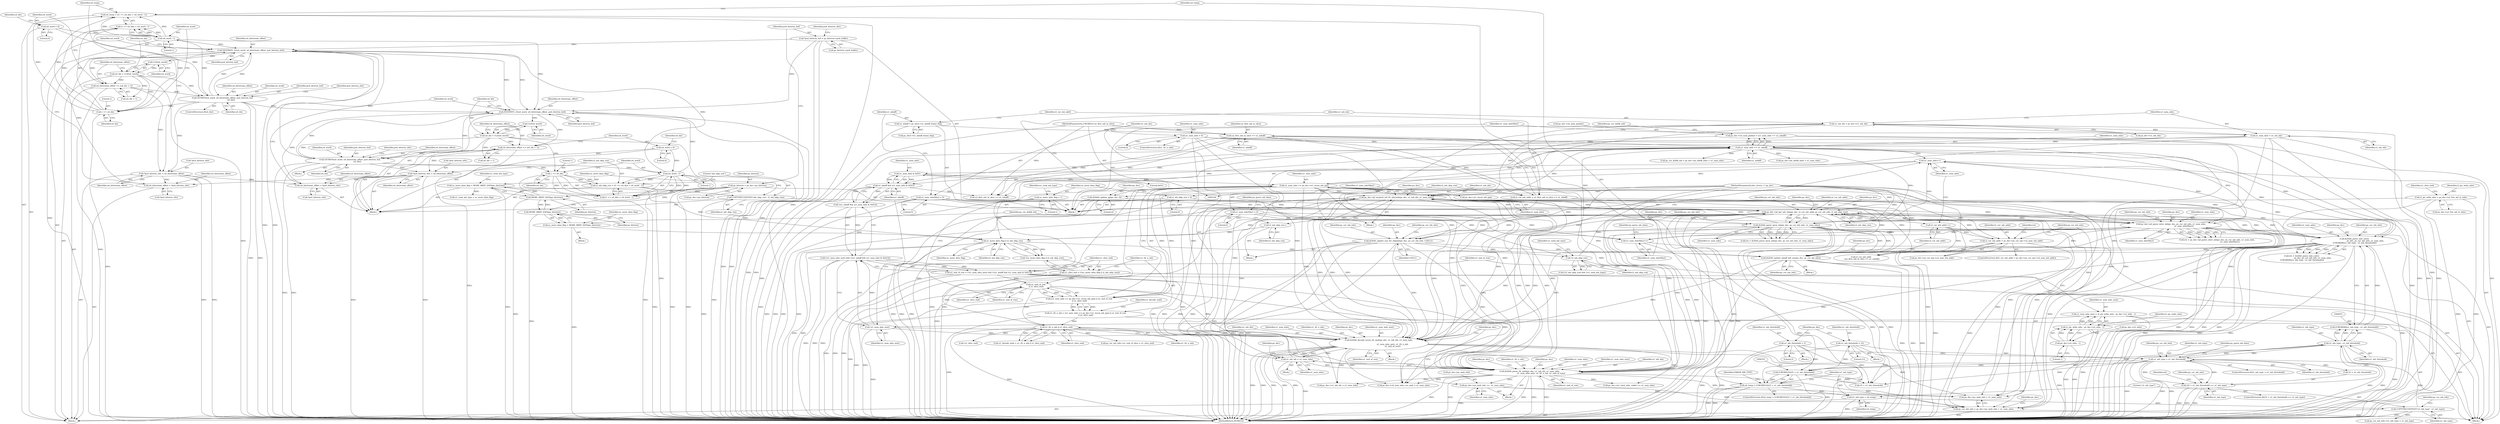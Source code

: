 digraph "0_Android_4a524d3a8ae9aa20c36430008e6bd429443f8f1d_3@pointer" {
"1000321" [label="(Call,ps_dec->u4_num_pmbair = (u1_num_mbs >> u1_mbaff))"];
"1000325" [label="(Call,u1_num_mbs >> u1_mbaff)"];
"1000720" [label="(Call,u1_num_mbs == ps_dec->u1_recon_mb_grp)"];
"1000708" [label="(Call,u1_num_mbs & 0x01)"];
"1000685" [label="(Call,u1_num_mbs++)"];
"1000583" [label="(Call,ps_dec->pf_parse_inter_mb(ps_dec, ps_cur_mb_info, u1_num_mbs,\n                                          u1_num_mbsNby2))"];
"1000411" [label="(Call,ps_dec->pf_get_mb_info(ps_dec, i2_cur_mb_addr, ps_cur_mb_info, i2_mb_skip_run))"];
"1000741" [label="(Call,ps_dec->pf_mvpred_ref_tfr_nby2mb(ps_dec, u1_mb_idx, u1_num_mbs))"];
"1000680" [label="(Call,ih264d_update_mbaff_left_nnz(ps_dec, ps_cur_mb_info))"];
"1000646" [label="(Call,ih264d_parse_imb_cavlc(\n                                    ps_dec, ps_cur_mb_info, u1_num_mbs,\n (UWORD8)(u1_mb_type - u1_mb_threshold)))"];
"1000147" [label="(MethodParameterIn,dec_struct_t * ps_dec)"];
"1000650" [label="(Call,(UWORD8)(u1_mb_type - u1_mb_threshold))"];
"1000652" [label="(Call,u1_mb_type - u1_mb_threshold)"];
"1000612" [label="(Call,(25 + u1_mb_threshold) == u1_mb_type)"];
"1000570" [label="(Call,u1_mb_type < u1_mb_threshold)"];
"1000561" [label="(Call,COPYTHECONTEXT(\"u1_mb_type\", u1_mb_type))"];
"1000558" [label="(Call,u1_mb_type = u4_temp)"];
"1000549" [label="(Call,u4_temp > (UWORD32)(25 + u1_mb_threshold))"];
"1000539" [label="(Call,u4_temp = ((1 << u4_ldz) + u4_word - 1))"];
"1000542" [label="(Call,1 << u4_ldz)"];
"1000530" [label="(Call,GETBITS(u4_word, u4_bitstream_offset, pu4_bitstrm_buf,\n                            u4_ldz))"];
"1000525" [label="(Call,u4_word = 0)"];
"1000520" [label="(Call,u4_bitstream_offset += (u4_ldz + 1))"];
"1000516" [label="(Call,u4_ldz = CLZ(u4_word))"];
"1000518" [label="(Call,CLZ(u4_word))"];
"1000512" [label="(Call,NEXTBITS_32(u4_word, u4_bitstream_offset, pu4_bitstrm_buf))"];
"1000545" [label="(Call,u4_word - 1)"];
"1000398" [label="(Call,u4_word - 1)"];
"1000383" [label="(Call,GETBITS(u4_word, u4_bitstream_offset, pu4_bitstrm_buf,\n                        u4_ldz))"];
"1000377" [label="(Call,u4_word = 0)"];
"1000372" [label="(Call,u4_bitstream_offset += (u4_ldz + 1))"];
"1000368" [label="(Call,u4_ldz = CLZ(u4_word))"];
"1000370" [label="(Call,CLZ(u4_word))"];
"1000364" [label="(Call,NEXTBITS_32(u4_word, u4_bitstream_offset, pu4_bitstrm_buf))"];
"1000358" [label="(Call,u4_bitstream_offset = *pu4_bitstrm_ofst)"];
"1000388" [label="(Call,*pu4_bitstrm_ofst = u4_bitstream_offset)"];
"1000535" [label="(Call,*pu4_bitstrm_ofst = u4_bitstream_offset)"];
"1000185" [label="(Call,*pu4_bitstrm_buf = ps_bitstrm->pu4_buffer)"];
"1000505" [label="(Call,u4_bitstream_offset = *pu4_bitstrm_ofst)"];
"1000551" [label="(Call,(UWORD32)(25 + u1_mb_threshold))"];
"1000236" [label="(Call,u1_mb_threshold = 23)"];
"1000225" [label="(Call,u1_mb_threshold = 5)"];
"1000627" [label="(Call,ih264d_parse_ipcm_mb(ps_dec, ps_cur_mb_info, u1_num_mbs))"];
"1000480" [label="(Call,ih264d_update_nnz_for_skipmb(ps_dec, ps_cur_mb_info, CAVLC))"];
"1000800" [label="(Call,u1_mb_idx = u1_num_mbs)"];
"1000797" [label="(Call,u1_num_mbs = 0)"];
"1000783" [label="(Call,ih264d_decode_recon_tfr_nmb(ps_dec, u1_mb_idx, u1_num_mbs,\n\n                                             u1_num_mbs_next, u1_tfr_n_mb,\n                                             u1_end_of_row))"];
"1000249" [label="(Call,u1_mb_idx = ps_dec->u1_mb_idx)"];
"1000703" [label="(Call,!u1_num_mbs_next)"];
"1000691" [label="(Call,u1_num_mbs_next = i2_pic_wdin_mbs - ps_dec->u2_mbx - 1)"];
"1000693" [label="(Call,i2_pic_wdin_mbs - ps_dec->u2_mbx - 1)"];
"1000162" [label="(Call,i2_pic_wdin_mbs = ps_dec->u2_frm_wd_in_mbs)"];
"1000695" [label="(Call,ps_dec->u2_mbx - 1)"];
"1000730" [label="(Call,u1_tfr_n_mb || u1_slice_end)"];
"1000717" [label="(Call,u1_tfr_n_mb = (u1_num_mbs == ps_dec->u1_recon_mb_grp) || u1_end_of_row\n || u1_slice_end)"];
"1000719" [label="(Call,(u1_num_mbs == ps_dec->u1_recon_mb_grp) || u1_end_of_row\n || u1_slice_end)"];
"1000725" [label="(Call,u1_end_of_row\n || u1_slice_end)"];
"1000700" [label="(Call,u1_end_of_row = (!u1_num_mbs_next) && (!(u1_mbaff && (u1_num_mbs & 0x01))))"];
"1000702" [label="(Call,(!u1_num_mbs_next) && (!(u1_mbaff && (u1_num_mbs & 0x01))))"];
"1000705" [label="(Call,!(u1_mbaff && (u1_num_mbs & 0x01)))"];
"1000706" [label="(Call,u1_mbaff && (u1_num_mbs & 0x01))"];
"1000711" [label="(Call,u1_slice_end = (!(uc_more_data_flag || i2_mb_skip_run)))"];
"1000713" [label="(Call,!(uc_more_data_flag || i2_mb_skip_run))"];
"1000714" [label="(Call,uc_more_data_flag || i2_mb_skip_run)"];
"1000273" [label="(Call,uc_more_data_flag = 1)"];
"1000666" [label="(Call,uc_more_data_flag = MORE_RBSP_DATA(ps_bitstrm))"];
"1000668" [label="(Call,MORE_RBSP_DATA(ps_bitstrm))"];
"1000406" [label="(Call,MORE_RBSP_DATA(ps_bitstrm))"];
"1000179" [label="(Call,ps_bitstrm = ps_dec->ps_bitstrm)"];
"1000404" [label="(Call,uc_more_data_flag = MORE_RBSP_DATA(ps_bitstrm))"];
"1000496" [label="(Call,i2_mb_skip_run--)"];
"1000769" [label="(Call,ih264d_parse_tfr_nmb(ps_dec, u1_mb_idx, u1_num_mbs,\n                                     u1_num_mbs_next, u1_tfr_n_mb, u1_end_of_row))"];
"1000246" [label="(Call,ih264d_update_qp(ps_dec, 0))"];
"1000292" [label="(Call,i2_cur_mb_addr > ps_dec->ps_cur_sps->u2_max_mb_addr)"];
"1000683" [label="(Call,i2_cur_mb_addr++)"];
"1000265" [label="(Call,i2_cur_mb_addr = u2_first_mb_in_slice << u1_mbaff)"];
"1000267" [label="(Call,u2_first_mb_in_slice << u1_mbaff)"];
"1000149" [label="(MethodParameterIn,UWORD16 u2_first_mb_in_slice)"];
"1000260" [label="(Call,u1_mbaff = ps_slice->u1_mbaff_frame_flag)"];
"1000304" [label="(Call,ps_cur_mb_info = ps_dec->ps_nmb_info + u1_num_mbs)"];
"1000776" [label="(Call,ps_dec->ps_nmb_info +=  u1_num_mbs)"];
"1000254" [label="(Call,u1_num_mbs = u1_mb_idx)"];
"1000352" [label="(Call,!i2_mb_skip_run)"];
"1000270" [label="(Call,i2_mb_skip_run = 0)"];
"1000401" [label="(Call,COPYTHECONTEXT(\"mb_skip_run\", i2_mb_skip_run))"];
"1000392" [label="(Call,i2_mb_skip_run = ((1 << u4_ldz) + u4_word - 1))"];
"1000395" [label="(Call,1 << u4_ldz)"];
"1000745" [label="(Call,u1_num_mbsNby2 = 0)"];
"1000257" [label="(Call,u1_num_mbsNby2 = 0)"];
"1000687" [label="(Call,u1_num_mbsNby2++)"];
"1000547" [label="(Literal,1)"];
"1000801" [label="(Identifier,u1_mb_idx)"];
"1000519" [label="(Identifier,u4_word)"];
"1000769" [label="(Call,ih264d_parse_tfr_nmb(ps_dec, u1_mb_idx, u1_num_mbs,\n                                     u1_num_mbs_next, u1_tfr_n_mb, u1_end_of_row))"];
"1000666" [label="(Call,uc_more_data_flag = MORE_RBSP_DATA(ps_bitstrm))"];
"1000778" [label="(Identifier,ps_dec)"];
"1000563" [label="(Identifier,u1_mb_type)"];
"1000414" [label="(Identifier,ps_cur_mb_info)"];
"1000706" [label="(Call,u1_mbaff && (u1_num_mbs & 0x01))"];
"1000583" [label="(Call,ps_dec->pf_parse_inter_mb(ps_dec, ps_cur_mb_info, u1_num_mbs,\n                                          u1_num_mbsNby2))"];
"1000775" [label="(Identifier,u1_end_of_row)"];
"1000800" [label="(Call,u1_mb_idx = u1_num_mbs)"];
"1000225" [label="(Call,u1_mb_threshold = 5)"];
"1000382" [label="(Block,)"];
"1000710" [label="(Literal,0x01)"];
"1000721" [label="(Identifier,u1_num_mbs)"];
"1000649" [label="(Identifier,u1_num_mbs)"];
"1000270" [label="(Call,i2_mb_skip_run = 0)"];
"1000717" [label="(Call,u1_tfr_n_mb = (u1_num_mbs == ps_dec->u1_recon_mb_grp) || u1_end_of_row\n || u1_slice_end)"];
"1000268" [label="(Identifier,u2_first_mb_in_slice)"];
"1000653" [label="(Identifier,u1_mb_type)"];
"1000251" [label="(Call,ps_dec->u1_mb_idx)"];
"1000708" [label="(Call,u1_num_mbs & 0x01)"];
"1000713" [label="(Call,!(uc_more_data_flag || i2_mb_skip_run))"];
"1000162" [label="(Call,i2_pic_wdin_mbs = ps_dec->u2_frm_wd_in_mbs)"];
"1000716" [label="(Identifier,i2_mb_skip_run)"];
"1000585" [label="(Identifier,ps_cur_mb_info)"];
"1000543" [label="(Literal,1)"];
"1000180" [label="(Identifier,ps_bitstrm)"];
"1000248" [label="(Literal,0)"];
"1000271" [label="(Identifier,i2_mb_skip_run)"];
"1000351" [label="(Call,(!i2_mb_skip_run) && (!u1_read_mb_type))"];
"1000681" [label="(Identifier,ps_dec)"];
"1000378" [label="(Identifier,u4_word)"];
"1000528" [label="(ControlStructure,if(u4_ldz))"];
"1000407" [label="(Identifier,ps_bitstrm)"];
"1000571" [label="(Identifier,u1_mb_type)"];
"1000603" [label="(Identifier,ps_parse_mb_data)"];
"1000546" [label="(Identifier,u4_word)"];
"1000150" [label="(Block,)"];
"1000482" [label="(Identifier,ps_cur_mb_info)"];
"1000694" [label="(Identifier,i2_pic_wdin_mbs)"];
"1000419" [label="(Identifier,ps_dec)"];
"1000798" [label="(Identifier,u1_num_mbs)"];
"1000558" [label="(Call,u1_mb_type = u4_temp)"];
"1000388" [label="(Call,*pu4_bitstrm_ofst = u4_bitstream_offset)"];
"1000730" [label="(Call,u1_tfr_n_mb || u1_slice_end)"];
"1000280" [label="(Call,!u1_slice_end)"];
"1000785" [label="(Identifier,u1_mb_idx)"];
"1000397" [label="(Identifier,u4_ldz)"];
"1000777" [label="(Call,ps_dec->ps_nmb_info)"];
"1000355" [label="(Identifier,u1_read_mb_type)"];
"1000181" [label="(Call,ps_dec->ps_bitstrm)"];
"1000403" [label="(Identifier,i2_mb_skip_run)"];
"1000311" [label="(Call,ps_dec->u4_num_mbs_cur_nmb = u1_num_mbs)"];
"1000321" [label="(Call,ps_dec->u4_num_pmbair = (u1_num_mbs >> u1_mbaff))"];
"1000722" [label="(Call,ps_dec->u1_recon_mb_grp)"];
"1000714" [label="(Call,uc_more_data_flag || i2_mb_skip_run)"];
"1000654" [label="(Identifier,u1_mb_threshold)"];
"1000384" [label="(Identifier,u4_word)"];
"1000226" [label="(Identifier,u1_mb_threshold)"];
"1000782" [label="(Block,)"];
"1000377" [label="(Call,u4_word = 0)"];
"1000275" [label="(Literal,1)"];
"1000587" [label="(Identifier,u1_num_mbsNby2)"];
"1000406" [label="(Call,MORE_RBSP_DATA(ps_bitstrm))"];
"1000256" [label="(Identifier,u1_mb_idx)"];
"1000700" [label="(Call,u1_end_of_row = (!u1_num_mbs_next) && (!(u1_mbaff && (u1_num_mbs & 0x01))))"];
"1000246" [label="(Call,ih264d_update_qp(ps_dec, 0))"];
"1000387" [label="(Identifier,u4_ldz)"];
"1000549" [label="(Call,u4_temp > (UWORD32)(25 + u1_mb_threshold))"];
"1000368" [label="(Call,u4_ldz = CLZ(u4_word))"];
"1000534" [label="(Identifier,u4_ldz)"];
"1000367" [label="(Identifier,pu4_bitstrm_buf)"];
"1000530" [label="(Call,GETBITS(u4_word, u4_bitstream_offset, pu4_bitstrm_buf,\n                            u4_ldz))"];
"1000627" [label="(Call,ih264d_parse_ipcm_mb(ps_dec, ps_cur_mb_info, u1_num_mbs))"];
"1000692" [label="(Identifier,u1_num_mbs_next)"];
"1000551" [label="(Call,(UWORD32)(25 + u1_mb_threshold))"];
"1000786" [label="(Identifier,u1_num_mbs)"];
"1000559" [label="(Identifier,u1_mb_type)"];
"1000728" [label="(Call,u1_decode_nmb = u1_tfr_n_mb || u1_slice_end)"];
"1000683" [label="(Call,i2_cur_mb_addr++)"];
"1000727" [label="(Identifier,u1_slice_end)"];
"1000247" [label="(Identifier,ps_dec)"];
"1000747" [label="(Literal,0)"];
"1000561" [label="(Call,COPYTHECONTEXT(\"u1_mb_type\", u1_mb_type))"];
"1000687" [label="(Call,u1_num_mbsNby2++)"];
"1000616" [label="(Identifier,u1_mb_type)"];
"1000746" [label="(Identifier,u1_num_mbsNby2)"];
"1000584" [label="(Identifier,ps_dec)"];
"1000745" [label="(Call,u1_num_mbsNby2 = 0)"];
"1000496" [label="(Call,i2_mb_skip_run--)"];
"1000544" [label="(Identifier,u4_ldz)"];
"1000520" [label="(Call,u4_bitstream_offset += (u4_ldz + 1))"];
"1000313" [label="(Identifier,ps_dec)"];
"1000527" [label="(Literal,0)"];
"1000360" [label="(Call,*pu4_bitstrm_ofst)"];
"1000788" [label="(Identifier,u1_tfr_n_mb)"];
"1000147" [label="(MethodParameterIn,dec_struct_t * ps_dec)"];
"1000682" [label="(Identifier,ps_cur_mb_info)"];
"1000790" [label="(Call,ps_dec->u2_total_mbs_coded += u1_num_mbs)"];
"1000732" [label="(Identifier,u1_slice_end)"];
"1000720" [label="(Call,u1_num_mbs == ps_dec->u1_recon_mb_grp)"];
"1000545" [label="(Call,u4_word - 1)"];
"1000726" [label="(Identifier,u1_end_of_row)"];
"1000516" [label="(Call,u4_ldz = CLZ(u4_word))"];
"1000522" [label="(Call,u4_ldz + 1)"];
"1000372" [label="(Call,u4_bitstream_offset += (u4_ldz + 1))"];
"1000326" [label="(Identifier,u1_num_mbs)"];
"1000433" [label="(Block,)"];
"1000415" [label="(Identifier,i2_mb_skip_run)"];
"1000690" [label="(Identifier,ps_parse_mb_data)"];
"1000359" [label="(Identifier,u4_bitstream_offset)"];
"1000536" [label="(Call,*pu4_bitstrm_ofst)"];
"1000512" [label="(Call,NEXTBITS_32(u4_word, u4_bitstream_offset, pu4_bitstrm_buf))"];
"1000401" [label="(Call,COPYTHECONTEXT(\"mb_skip_run\", i2_mb_skip_run))"];
"1000805" [label="(Identifier,ps_dec)"];
"1000718" [label="(Identifier,u1_tfr_n_mb)"];
"1000702" [label="(Call,(!u1_num_mbs_next) && (!(u1_mbaff && (u1_num_mbs & 0x01))))"];
"1000529" [label="(Identifier,u4_ldz)"];
"1000532" [label="(Identifier,u4_bitstream_offset)"];
"1000789" [label="(Identifier,u1_end_of_row)"];
"1000743" [label="(Identifier,u1_mb_idx)"];
"1000503" [label="(Block,)"];
"1000356" [label="(Block,)"];
"1000304" [label="(Call,ps_cur_mb_info = ps_dec->ps_nmb_info + u1_num_mbs)"];
"1000644" [label="(Call,ret = ih264d_parse_imb_cavlc(\n                                    ps_dec, ps_cur_mb_info, u1_num_mbs,\n (UWORD8)(u1_mb_type - u1_mb_threshold)))"];
"1000548" [label="(ControlStructure,if(u4_temp > (UWORD32)(25 + u1_mb_threshold)))"];
"1000652" [label="(Call,u1_mb_type - u1_mb_threshold)"];
"1000531" [label="(Identifier,u4_word)"];
"1000533" [label="(Identifier,pu4_bitstrm_buf)"];
"1000227" [label="(Literal,5)"];
"1000273" [label="(Call,uc_more_data_flag = 1)"];
"1000526" [label="(Identifier,u4_word)"];
"1000538" [label="(Identifier,u4_bitstream_offset)"];
"1000774" [label="(Identifier,u1_tfr_n_mb)"];
"1000269" [label="(Identifier,u1_mbaff)"];
"1000149" [label="(MethodParameterIn,UWORD16 u2_first_mb_in_slice)"];
"1000370" [label="(Call,CLZ(u4_word))"];
"1000581" [label="(Call,ret = ps_dec->pf_parse_inter_mb(ps_dec, ps_cur_mb_info, u1_num_mbs,\n                                          u1_num_mbsNby2))"];
"1000267" [label="(Call,u2_first_mb_in_slice << u1_mbaff)"];
"1000514" [label="(Identifier,u4_bitstream_offset)"];
"1000374" [label="(Call,u4_ldz + 1)"];
"1000392" [label="(Call,i2_mb_skip_run = ((1 << u4_ldz) + u4_word - 1))"];
"1000163" [label="(Identifier,i2_pic_wdin_mbs)"];
"1000408" [label="(Call,u1_read_mb_type = uc_more_data_flag)"];
"1000250" [label="(Identifier,u1_mb_idx)"];
"1000711" [label="(Call,u1_slice_end = (!(uc_more_data_flag || i2_mb_skip_run)))"];
"1000688" [label="(Identifier,u1_num_mbsNby2)"];
"1000480" [label="(Call,ih264d_update_nnz_for_skipmb(ps_dec, ps_cur_mb_info, CAVLC))"];
"1000733" [label="(Call,ps_cur_mb_info->u1_end_of_slice = u1_slice_end)"];
"1000668" [label="(Call,MORE_RBSP_DATA(ps_bitstrm))"];
"1000328" [label="(Call,ps_cur_deblk_mb = ps_dec->ps_deblk_mbn + u1_num_mbs)"];
"1000613" [label="(Call,25 + u1_mb_threshold)"];
"1000396" [label="(Literal,1)"];
"1000327" [label="(Identifier,u1_mbaff)"];
"1000612" [label="(Call,(25 + u1_mb_threshold) == u1_mb_type)"];
"1000685" [label="(Call,u1_num_mbs++)"];
"1000695" [label="(Call,ps_dec->u2_mbx - 1)"];
"1000192" [label="(Identifier,pu4_bitstrm_ofst)"];
"1000770" [label="(Identifier,ps_dec)"];
"1000712" [label="(Identifier,u1_slice_end)"];
"1000647" [label="(Identifier,ps_dec)"];
"1000383" [label="(Call,GETBITS(u4_word, u4_bitstream_offset, pu4_bitstrm_buf,\n                        u4_ldz))"];
"1000481" [label="(Identifier,ps_dec)"];
"1000650" [label="(Call,(UWORD8)(u1_mb_type - u1_mb_threshold))"];
"1000513" [label="(Identifier,u4_word)"];
"1000741" [label="(Call,ps_dec->pf_mvpred_ref_tfr_nby2mb(ps_dec, u1_mb_idx, u1_num_mbs))"];
"1000236" [label="(Call,u1_mb_threshold = 23)"];
"1000802" [label="(Identifier,u1_num_mbs)"];
"1000792" [label="(Identifier,ps_dec)"];
"1000729" [label="(Identifier,u1_decode_nmb)"];
"1000611" [label="(ControlStructure,if((25 + u1_mb_threshold) == u1_mb_type))"];
"1000277" [label="(Identifier,u1_read_mb_type)"];
"1000411" [label="(Call,ps_dec->pf_get_mb_info(ps_dec, i2_cur_mb_addr, ps_cur_mb_info, i2_mb_skip_run))"];
"1000187" [label="(Call,ps_bitstrm->pu4_buffer)"];
"1000703" [label="(Call,!u1_num_mbs_next)"];
"1000701" [label="(Identifier,u1_end_of_row)"];
"1000557" [label="(Identifier,ERROR_MB_TYPE)"];
"1000667" [label="(Identifier,uc_more_data_flag)"];
"1000569" [label="(ControlStructure,if(u1_mb_type < u1_mb_threshold))"];
"1000282" [label="(Block,)"];
"1000294" [label="(Call,ps_dec->ps_cur_sps->u2_max_mb_addr)"];
"1000305" [label="(Identifier,ps_cur_mb_info)"];
"1000740" [label="(Block,)"];
"1000542" [label="(Call,1 << u4_ldz)"];
"1000744" [label="(Identifier,u1_num_mbs)"];
"1000292" [label="(Call,i2_cur_mb_addr > ps_dec->ps_cur_sps->u2_max_mb_addr)"];
"1000699" [label="(Literal,1)"];
"1000274" [label="(Identifier,uc_more_data_flag)"];
"1000742" [label="(Identifier,ps_dec)"];
"1000358" [label="(Call,u4_bitstream_offset = *pu4_bitstrm_ofst)"];
"1000218" [label="(Block,)"];
"1000164" [label="(Call,ps_dec->u2_frm_wd_in_mbs)"];
"1000784" [label="(Identifier,ps_dec)"];
"1000365" [label="(Identifier,u4_word)"];
"1000672" [label="(Identifier,ps_cur_deblk_mb)"];
"1000645" [label="(Identifier,ret)"];
"1000686" [label="(Identifier,u1_num_mbs)"];
"1000629" [label="(Identifier,ps_cur_mb_info)"];
"1000371" [label="(Identifier,u4_word)"];
"1000325" [label="(Call,u1_num_mbs >> u1_mbaff)"];
"1000483" [label="(Identifier,CAVLC)"];
"1000539" [label="(Call,u4_temp = ((1 << u4_ldz) + u4_word - 1))"];
"1000507" [label="(Call,*pu4_bitstrm_ofst)"];
"1000238" [label="(Literal,23)"];
"1000803" [label="(Call,ps_dec->u1_mb_idx = u1_num_mbs)"];
"1000266" [label="(Identifier,i2_cur_mb_addr)"];
"1000577" [label="(Identifier,ps_cur_mb_info)"];
"1000797" [label="(Call,u1_num_mbs = 0)"];
"1000261" [label="(Identifier,u1_mbaff)"];
"1000353" [label="(Identifier,i2_mb_skip_run)"];
"1000628" [label="(Identifier,ps_dec)"];
"1000731" [label="(Identifier,u1_tfr_n_mb)"];
"1000630" [label="(Identifier,u1_num_mbs)"];
"1000369" [label="(Identifier,u4_ldz)"];
"1000249" [label="(Call,u1_mb_idx = ps_dec->u1_mb_idx)"];
"1000750" [label="(Identifier,ps_parse_mb_data)"];
"1000229" [label="(Block,)"];
"1000715" [label="(Identifier,uc_more_data_flag)"];
"1000487" [label="(Identifier,ps_cur_mb_info)"];
"1000405" [label="(Identifier,uc_more_data_flag)"];
"1000398" [label="(Call,u4_word - 1)"];
"1000625" [label="(Call,ret = ih264d_parse_ipcm_mb(ps_dec, ps_cur_mb_info, u1_num_mbs))"];
"1000272" [label="(Literal,0)"];
"1000505" [label="(Call,u4_bitstream_offset = *pu4_bitstrm_ofst)"];
"1000409" [label="(Identifier,u1_read_mb_type)"];
"1000186" [label="(Identifier,pu4_bitstrm_buf)"];
"1000521" [label="(Identifier,u4_bitstream_offset)"];
"1000389" [label="(Call,*pu4_bitstrm_ofst)"];
"1000570" [label="(Call,u1_mb_type < u1_mb_threshold)"];
"1000293" [label="(Identifier,i2_cur_mb_addr)"];
"1000707" [label="(Identifier,u1_mbaff)"];
"1000562" [label="(Literal,\"u1_mb_type\")"];
"1000258" [label="(Identifier,u1_num_mbsNby2)"];
"1000306" [label="(Call,ps_dec->ps_nmb_info + u1_num_mbs)"];
"1000379" [label="(Literal,0)"];
"1000241" [label="(Identifier,ps_dec)"];
"1000301" [label="(Identifier,ret)"];
"1000646" [label="(Call,ih264d_parse_imb_cavlc(\n                                    ps_dec, ps_cur_mb_info, u1_num_mbs,\n (UWORD8)(u1_mb_type - u1_mb_threshold)))"];
"1000322" [label="(Call,ps_dec->u4_num_pmbair)"];
"1000719" [label="(Call,(u1_num_mbs == ps_dec->u1_recon_mb_grp) || u1_end_of_row\n || u1_slice_end)"];
"1000413" [label="(Identifier,i2_cur_mb_addr)"];
"1000185" [label="(Call,*pu4_bitstrm_buf = ps_bitstrm->pu4_buffer)"];
"1000330" [label="(Call,ps_dec->ps_deblk_mbn + u1_num_mbs)"];
"1000381" [label="(Identifier,u4_ldz)"];
"1000693" [label="(Call,i2_pic_wdin_mbs - ps_dec->u2_mbx - 1)"];
"1000262" [label="(Call,ps_slice->u1_mbaff_frame_flag)"];
"1000772" [label="(Identifier,u1_num_mbs)"];
"1000179" [label="(Call,ps_bitstrm = ps_dec->ps_bitstrm)"];
"1000541" [label="(Call,(1 << u4_ldz) + u4_word - 1)"];
"1000517" [label="(Identifier,u4_ldz)"];
"1000394" [label="(Call,(1 << u4_ldz) + u4_word - 1)"];
"1000393" [label="(Identifier,i2_mb_skip_run)"];
"1000783" [label="(Call,ih264d_decode_recon_tfr_nmb(ps_dec, u1_mb_idx, u1_num_mbs,\n\n                                             u1_num_mbs_next, u1_tfr_n_mb,\n                                             u1_end_of_row))"];
"1000329" [label="(Identifier,ps_cur_deblk_mb)"];
"1000705" [label="(Call,!(u1_mbaff && (u1_num_mbs & 0x01)))"];
"1000535" [label="(Call,*pu4_bitstrm_ofst = u4_bitstream_offset)"];
"1000352" [label="(Call,!i2_mb_skip_run)"];
"1000373" [label="(Identifier,u4_bitstream_offset)"];
"1000255" [label="(Identifier,u1_num_mbs)"];
"1000525" [label="(Call,u4_word = 0)"];
"1000506" [label="(Identifier,u4_bitstream_offset)"];
"1000819" [label="(Call,i2_cur_mb_addr\n - (u2_first_mb_in_slice << u1_mbaff))"];
"1000402" [label="(Literal,\"mb_skip_run\")"];
"1000399" [label="(Identifier,u4_word)"];
"1000763" [label="(Block,)"];
"1000773" [label="(Identifier,u1_num_mbs_next)"];
"1000291" [label="(ControlStructure,if(i2_cur_mb_addr > ps_dec->ps_cur_sps->u2_max_mb_addr))"];
"1000265" [label="(Call,i2_cur_mb_addr = u2_first_mb_in_slice << u1_mbaff)"];
"1000412" [label="(Identifier,ps_dec)"];
"1000553" [label="(Call,25 + u1_mb_threshold)"];
"1000566" [label="(Identifier,ps_cur_mb_info)"];
"1000515" [label="(Identifier,pu4_bitstrm_buf)"];
"1000550" [label="(Identifier,u4_temp)"];
"1000395" [label="(Call,1 << u4_ldz)"];
"1000799" [label="(Literal,0)"];
"1000169" [label="(Identifier,u1_slice_end)"];
"1000260" [label="(Call,u1_mbaff = ps_slice->u1_mbaff_frame_flag)"];
"1000259" [label="(Literal,0)"];
"1000795" [label="(ControlStructure,if(u1_tfr_n_mb))"];
"1000404" [label="(Call,uc_more_data_flag = MORE_RBSP_DATA(ps_bitstrm))"];
"1000386" [label="(Identifier,pu4_bitstrm_buf)"];
"1000572" [label="(Identifier,u1_mb_threshold)"];
"1000725" [label="(Call,u1_end_of_row\n || u1_slice_end)"];
"1000696" [label="(Call,ps_dec->u2_mbx)"];
"1000780" [label="(Identifier,u1_num_mbs)"];
"1000586" [label="(Identifier,u1_num_mbs)"];
"1000390" [label="(Identifier,pu4_bitstrm_ofst)"];
"1000391" [label="(Identifier,u4_bitstream_offset)"];
"1000771" [label="(Identifier,u1_mb_idx)"];
"1000648" [label="(Identifier,ps_cur_mb_info)"];
"1000768" [label="(Block,)"];
"1000679" [label="(Block,)"];
"1000560" [label="(Identifier,u4_temp)"];
"1000518" [label="(Call,CLZ(u4_word))"];
"1000237" [label="(Identifier,u1_mb_threshold)"];
"1000537" [label="(Identifier,pu4_bitstrm_ofst)"];
"1000691" [label="(Call,u1_num_mbs_next = i2_pic_wdin_mbs - ps_dec->u2_mbx - 1)"];
"1000669" [label="(Identifier,ps_bitstrm)"];
"1000497" [label="(Identifier,i2_mb_skip_run)"];
"1000684" [label="(Identifier,i2_cur_mb_addr)"];
"1000540" [label="(Identifier,u4_temp)"];
"1000787" [label="(Identifier,u1_num_mbs_next)"];
"1000826" [label="(MethodReturn,WORD32)"];
"1000680" [label="(Call,ih264d_update_mbaff_left_nnz(ps_dec, ps_cur_mb_info))"];
"1000709" [label="(Identifier,u1_num_mbs)"];
"1000704" [label="(Identifier,u1_num_mbs_next)"];
"1000821" [label="(Call,u2_first_mb_in_slice << u1_mbaff)"];
"1000621" [label="(Identifier,ps_cur_mb_info)"];
"1000254" [label="(Call,u1_num_mbs = u1_mb_idx)"];
"1000257" [label="(Call,u1_num_mbsNby2 = 0)"];
"1000564" [label="(Call,ps_cur_mb_info->u1_mb_type = u1_mb_type)"];
"1000385" [label="(Identifier,u4_bitstream_offset)"];
"1000366" [label="(Identifier,u4_bitstream_offset)"];
"1000776" [label="(Call,ps_dec->ps_nmb_info +=  u1_num_mbs)"];
"1000499" [label="(Block,)"];
"1000400" [label="(Literal,1)"];
"1000364" [label="(Call,NEXTBITS_32(u4_word, u4_bitstream_offset, pu4_bitstrm_buf))"];
"1000321" -> "1000282"  [label="AST: "];
"1000321" -> "1000325"  [label="CFG: "];
"1000322" -> "1000321"  [label="AST: "];
"1000325" -> "1000321"  [label="AST: "];
"1000329" -> "1000321"  [label="CFG: "];
"1000321" -> "1000826"  [label="DDG: "];
"1000321" -> "1000826"  [label="DDG: "];
"1000325" -> "1000321"  [label="DDG: "];
"1000325" -> "1000321"  [label="DDG: "];
"1000325" -> "1000327"  [label="CFG: "];
"1000326" -> "1000325"  [label="AST: "];
"1000327" -> "1000325"  [label="AST: "];
"1000325" -> "1000826"  [label="DDG: "];
"1000720" -> "1000325"  [label="DDG: "];
"1000254" -> "1000325"  [label="DDG: "];
"1000741" -> "1000325"  [label="DDG: "];
"1000797" -> "1000325"  [label="DDG: "];
"1000783" -> "1000325"  [label="DDG: "];
"1000769" -> "1000325"  [label="DDG: "];
"1000267" -> "1000325"  [label="DDG: "];
"1000706" -> "1000325"  [label="DDG: "];
"1000325" -> "1000328"  [label="DDG: "];
"1000325" -> "1000330"  [label="DDG: "];
"1000325" -> "1000583"  [label="DDG: "];
"1000325" -> "1000627"  [label="DDG: "];
"1000325" -> "1000646"  [label="DDG: "];
"1000325" -> "1000685"  [label="DDG: "];
"1000325" -> "1000706"  [label="DDG: "];
"1000325" -> "1000821"  [label="DDG: "];
"1000720" -> "1000719"  [label="AST: "];
"1000720" -> "1000722"  [label="CFG: "];
"1000721" -> "1000720"  [label="AST: "];
"1000722" -> "1000720"  [label="AST: "];
"1000726" -> "1000720"  [label="CFG: "];
"1000719" -> "1000720"  [label="CFG: "];
"1000720" -> "1000826"  [label="DDG: "];
"1000720" -> "1000826"  [label="DDG: "];
"1000720" -> "1000304"  [label="DDG: "];
"1000720" -> "1000306"  [label="DDG: "];
"1000720" -> "1000311"  [label="DDG: "];
"1000720" -> "1000719"  [label="DDG: "];
"1000720" -> "1000719"  [label="DDG: "];
"1000708" -> "1000720"  [label="DDG: "];
"1000685" -> "1000720"  [label="DDG: "];
"1000720" -> "1000741"  [label="DDG: "];
"1000720" -> "1000769"  [label="DDG: "];
"1000720" -> "1000783"  [label="DDG: "];
"1000708" -> "1000706"  [label="AST: "];
"1000708" -> "1000710"  [label="CFG: "];
"1000709" -> "1000708"  [label="AST: "];
"1000710" -> "1000708"  [label="AST: "];
"1000706" -> "1000708"  [label="CFG: "];
"1000708" -> "1000706"  [label="DDG: "];
"1000708" -> "1000706"  [label="DDG: "];
"1000685" -> "1000708"  [label="DDG: "];
"1000685" -> "1000282"  [label="AST: "];
"1000685" -> "1000686"  [label="CFG: "];
"1000686" -> "1000685"  [label="AST: "];
"1000688" -> "1000685"  [label="CFG: "];
"1000583" -> "1000685"  [label="DDG: "];
"1000646" -> "1000685"  [label="DDG: "];
"1000627" -> "1000685"  [label="DDG: "];
"1000583" -> "1000581"  [label="AST: "];
"1000583" -> "1000587"  [label="CFG: "];
"1000584" -> "1000583"  [label="AST: "];
"1000585" -> "1000583"  [label="AST: "];
"1000586" -> "1000583"  [label="AST: "];
"1000587" -> "1000583"  [label="AST: "];
"1000581" -> "1000583"  [label="CFG: "];
"1000583" -> "1000826"  [label="DDG: "];
"1000583" -> "1000826"  [label="DDG: "];
"1000583" -> "1000826"  [label="DDG: "];
"1000583" -> "1000826"  [label="DDG: "];
"1000583" -> "1000411"  [label="DDG: "];
"1000583" -> "1000581"  [label="DDG: "];
"1000583" -> "1000581"  [label="DDG: "];
"1000583" -> "1000581"  [label="DDG: "];
"1000583" -> "1000581"  [label="DDG: "];
"1000411" -> "1000583"  [label="DDG: "];
"1000411" -> "1000583"  [label="DDG: "];
"1000147" -> "1000583"  [label="DDG: "];
"1000745" -> "1000583"  [label="DDG: "];
"1000257" -> "1000583"  [label="DDG: "];
"1000687" -> "1000583"  [label="DDG: "];
"1000583" -> "1000680"  [label="DDG: "];
"1000583" -> "1000680"  [label="DDG: "];
"1000583" -> "1000687"  [label="DDG: "];
"1000583" -> "1000741"  [label="DDG: "];
"1000583" -> "1000769"  [label="DDG: "];
"1000583" -> "1000783"  [label="DDG: "];
"1000411" -> "1000282"  [label="AST: "];
"1000411" -> "1000415"  [label="CFG: "];
"1000412" -> "1000411"  [label="AST: "];
"1000413" -> "1000411"  [label="AST: "];
"1000414" -> "1000411"  [label="AST: "];
"1000415" -> "1000411"  [label="AST: "];
"1000419" -> "1000411"  [label="CFG: "];
"1000411" -> "1000826"  [label="DDG: "];
"1000411" -> "1000826"  [label="DDG: "];
"1000411" -> "1000826"  [label="DDG: "];
"1000411" -> "1000826"  [label="DDG: "];
"1000411" -> "1000826"  [label="DDG: "];
"1000741" -> "1000411"  [label="DDG: "];
"1000680" -> "1000411"  [label="DDG: "];
"1000646" -> "1000411"  [label="DDG: "];
"1000627" -> "1000411"  [label="DDG: "];
"1000480" -> "1000411"  [label="DDG: "];
"1000246" -> "1000411"  [label="DDG: "];
"1000783" -> "1000411"  [label="DDG: "];
"1000769" -> "1000411"  [label="DDG: "];
"1000147" -> "1000411"  [label="DDG: "];
"1000292" -> "1000411"  [label="DDG: "];
"1000304" -> "1000411"  [label="DDG: "];
"1000352" -> "1000411"  [label="DDG: "];
"1000401" -> "1000411"  [label="DDG: "];
"1000411" -> "1000480"  [label="DDG: "];
"1000411" -> "1000480"  [label="DDG: "];
"1000411" -> "1000496"  [label="DDG: "];
"1000411" -> "1000627"  [label="DDG: "];
"1000411" -> "1000627"  [label="DDG: "];
"1000411" -> "1000646"  [label="DDG: "];
"1000411" -> "1000646"  [label="DDG: "];
"1000411" -> "1000683"  [label="DDG: "];
"1000411" -> "1000714"  [label="DDG: "];
"1000741" -> "1000740"  [label="AST: "];
"1000741" -> "1000744"  [label="CFG: "];
"1000742" -> "1000741"  [label="AST: "];
"1000743" -> "1000741"  [label="AST: "];
"1000744" -> "1000741"  [label="AST: "];
"1000746" -> "1000741"  [label="CFG: "];
"1000741" -> "1000826"  [label="DDG: "];
"1000741" -> "1000826"  [label="DDG: "];
"1000741" -> "1000826"  [label="DDG: "];
"1000741" -> "1000826"  [label="DDG: "];
"1000741" -> "1000304"  [label="DDG: "];
"1000741" -> "1000306"  [label="DDG: "];
"1000741" -> "1000311"  [label="DDG: "];
"1000680" -> "1000741"  [label="DDG: "];
"1000646" -> "1000741"  [label="DDG: "];
"1000627" -> "1000741"  [label="DDG: "];
"1000480" -> "1000741"  [label="DDG: "];
"1000147" -> "1000741"  [label="DDG: "];
"1000800" -> "1000741"  [label="DDG: "];
"1000249" -> "1000741"  [label="DDG: "];
"1000741" -> "1000769"  [label="DDG: "];
"1000741" -> "1000769"  [label="DDG: "];
"1000741" -> "1000769"  [label="DDG: "];
"1000741" -> "1000783"  [label="DDG: "];
"1000741" -> "1000783"  [label="DDG: "];
"1000741" -> "1000783"  [label="DDG: "];
"1000680" -> "1000679"  [label="AST: "];
"1000680" -> "1000682"  [label="CFG: "];
"1000681" -> "1000680"  [label="AST: "];
"1000682" -> "1000680"  [label="AST: "];
"1000684" -> "1000680"  [label="CFG: "];
"1000680" -> "1000826"  [label="DDG: "];
"1000680" -> "1000826"  [label="DDG: "];
"1000680" -> "1000826"  [label="DDG: "];
"1000646" -> "1000680"  [label="DDG: "];
"1000646" -> "1000680"  [label="DDG: "];
"1000627" -> "1000680"  [label="DDG: "];
"1000627" -> "1000680"  [label="DDG: "];
"1000480" -> "1000680"  [label="DDG: "];
"1000480" -> "1000680"  [label="DDG: "];
"1000147" -> "1000680"  [label="DDG: "];
"1000680" -> "1000769"  [label="DDG: "];
"1000680" -> "1000783"  [label="DDG: "];
"1000646" -> "1000644"  [label="AST: "];
"1000646" -> "1000650"  [label="CFG: "];
"1000647" -> "1000646"  [label="AST: "];
"1000648" -> "1000646"  [label="AST: "];
"1000649" -> "1000646"  [label="AST: "];
"1000650" -> "1000646"  [label="AST: "];
"1000644" -> "1000646"  [label="CFG: "];
"1000646" -> "1000826"  [label="DDG: "];
"1000646" -> "1000826"  [label="DDG: "];
"1000646" -> "1000826"  [label="DDG: "];
"1000646" -> "1000826"  [label="DDG: "];
"1000646" -> "1000644"  [label="DDG: "];
"1000646" -> "1000644"  [label="DDG: "];
"1000646" -> "1000644"  [label="DDG: "];
"1000646" -> "1000644"  [label="DDG: "];
"1000147" -> "1000646"  [label="DDG: "];
"1000650" -> "1000646"  [label="DDG: "];
"1000646" -> "1000769"  [label="DDG: "];
"1000646" -> "1000783"  [label="DDG: "];
"1000147" -> "1000146"  [label="AST: "];
"1000147" -> "1000826"  [label="DDG: "];
"1000147" -> "1000246"  [label="DDG: "];
"1000147" -> "1000480"  [label="DDG: "];
"1000147" -> "1000627"  [label="DDG: "];
"1000147" -> "1000769"  [label="DDG: "];
"1000147" -> "1000783"  [label="DDG: "];
"1000650" -> "1000652"  [label="CFG: "];
"1000651" -> "1000650"  [label="AST: "];
"1000652" -> "1000650"  [label="AST: "];
"1000650" -> "1000826"  [label="DDG: "];
"1000652" -> "1000650"  [label="DDG: "];
"1000652" -> "1000650"  [label="DDG: "];
"1000652" -> "1000654"  [label="CFG: "];
"1000653" -> "1000652"  [label="AST: "];
"1000654" -> "1000652"  [label="AST: "];
"1000652" -> "1000826"  [label="DDG: "];
"1000652" -> "1000826"  [label="DDG: "];
"1000652" -> "1000551"  [label="DDG: "];
"1000652" -> "1000553"  [label="DDG: "];
"1000652" -> "1000570"  [label="DDG: "];
"1000612" -> "1000652"  [label="DDG: "];
"1000570" -> "1000652"  [label="DDG: "];
"1000612" -> "1000611"  [label="AST: "];
"1000612" -> "1000616"  [label="CFG: "];
"1000613" -> "1000612"  [label="AST: "];
"1000616" -> "1000612"  [label="AST: "];
"1000621" -> "1000612"  [label="CFG: "];
"1000645" -> "1000612"  [label="CFG: "];
"1000612" -> "1000826"  [label="DDG: "];
"1000612" -> "1000826"  [label="DDG: "];
"1000612" -> "1000826"  [label="DDG: "];
"1000570" -> "1000612"  [label="DDG: "];
"1000570" -> "1000612"  [label="DDG: "];
"1000570" -> "1000569"  [label="AST: "];
"1000570" -> "1000572"  [label="CFG: "];
"1000571" -> "1000570"  [label="AST: "];
"1000572" -> "1000570"  [label="AST: "];
"1000577" -> "1000570"  [label="CFG: "];
"1000603" -> "1000570"  [label="CFG: "];
"1000570" -> "1000826"  [label="DDG: "];
"1000570" -> "1000826"  [label="DDG: "];
"1000570" -> "1000826"  [label="DDG: "];
"1000570" -> "1000551"  [label="DDG: "];
"1000570" -> "1000553"  [label="DDG: "];
"1000561" -> "1000570"  [label="DDG: "];
"1000236" -> "1000570"  [label="DDG: "];
"1000225" -> "1000570"  [label="DDG: "];
"1000570" -> "1000613"  [label="DDG: "];
"1000561" -> "1000503"  [label="AST: "];
"1000561" -> "1000563"  [label="CFG: "];
"1000562" -> "1000561"  [label="AST: "];
"1000563" -> "1000561"  [label="AST: "];
"1000566" -> "1000561"  [label="CFG: "];
"1000561" -> "1000826"  [label="DDG: "];
"1000558" -> "1000561"  [label="DDG: "];
"1000561" -> "1000564"  [label="DDG: "];
"1000558" -> "1000503"  [label="AST: "];
"1000558" -> "1000560"  [label="CFG: "];
"1000559" -> "1000558"  [label="AST: "];
"1000560" -> "1000558"  [label="AST: "];
"1000562" -> "1000558"  [label="CFG: "];
"1000558" -> "1000826"  [label="DDG: "];
"1000549" -> "1000558"  [label="DDG: "];
"1000549" -> "1000548"  [label="AST: "];
"1000549" -> "1000551"  [label="CFG: "];
"1000550" -> "1000549"  [label="AST: "];
"1000551" -> "1000549"  [label="AST: "];
"1000557" -> "1000549"  [label="CFG: "];
"1000559" -> "1000549"  [label="CFG: "];
"1000549" -> "1000826"  [label="DDG: "];
"1000549" -> "1000826"  [label="DDG: "];
"1000549" -> "1000826"  [label="DDG: "];
"1000539" -> "1000549"  [label="DDG: "];
"1000551" -> "1000549"  [label="DDG: "];
"1000539" -> "1000503"  [label="AST: "];
"1000539" -> "1000541"  [label="CFG: "];
"1000540" -> "1000539"  [label="AST: "];
"1000541" -> "1000539"  [label="AST: "];
"1000550" -> "1000539"  [label="CFG: "];
"1000539" -> "1000826"  [label="DDG: "];
"1000542" -> "1000539"  [label="DDG: "];
"1000542" -> "1000539"  [label="DDG: "];
"1000545" -> "1000539"  [label="DDG: "];
"1000545" -> "1000539"  [label="DDG: "];
"1000542" -> "1000541"  [label="AST: "];
"1000542" -> "1000544"  [label="CFG: "];
"1000543" -> "1000542"  [label="AST: "];
"1000544" -> "1000542"  [label="AST: "];
"1000546" -> "1000542"  [label="CFG: "];
"1000542" -> "1000826"  [label="DDG: "];
"1000542" -> "1000541"  [label="DDG: "];
"1000542" -> "1000541"  [label="DDG: "];
"1000530" -> "1000542"  [label="DDG: "];
"1000516" -> "1000542"  [label="DDG: "];
"1000530" -> "1000528"  [label="AST: "];
"1000530" -> "1000534"  [label="CFG: "];
"1000531" -> "1000530"  [label="AST: "];
"1000532" -> "1000530"  [label="AST: "];
"1000533" -> "1000530"  [label="AST: "];
"1000534" -> "1000530"  [label="AST: "];
"1000537" -> "1000530"  [label="CFG: "];
"1000530" -> "1000826"  [label="DDG: "];
"1000530" -> "1000826"  [label="DDG: "];
"1000530" -> "1000364"  [label="DDG: "];
"1000530" -> "1000512"  [label="DDG: "];
"1000525" -> "1000530"  [label="DDG: "];
"1000520" -> "1000530"  [label="DDG: "];
"1000512" -> "1000530"  [label="DDG: "];
"1000516" -> "1000530"  [label="DDG: "];
"1000530" -> "1000535"  [label="DDG: "];
"1000530" -> "1000545"  [label="DDG: "];
"1000525" -> "1000503"  [label="AST: "];
"1000525" -> "1000527"  [label="CFG: "];
"1000526" -> "1000525"  [label="AST: "];
"1000527" -> "1000525"  [label="AST: "];
"1000529" -> "1000525"  [label="CFG: "];
"1000525" -> "1000545"  [label="DDG: "];
"1000520" -> "1000503"  [label="AST: "];
"1000520" -> "1000522"  [label="CFG: "];
"1000521" -> "1000520"  [label="AST: "];
"1000522" -> "1000520"  [label="AST: "];
"1000526" -> "1000520"  [label="CFG: "];
"1000520" -> "1000826"  [label="DDG: "];
"1000516" -> "1000520"  [label="DDG: "];
"1000512" -> "1000520"  [label="DDG: "];
"1000520" -> "1000535"  [label="DDG: "];
"1000516" -> "1000503"  [label="AST: "];
"1000516" -> "1000518"  [label="CFG: "];
"1000517" -> "1000516"  [label="AST: "];
"1000518" -> "1000516"  [label="AST: "];
"1000521" -> "1000516"  [label="CFG: "];
"1000516" -> "1000826"  [label="DDG: "];
"1000518" -> "1000516"  [label="DDG: "];
"1000516" -> "1000522"  [label="DDG: "];
"1000518" -> "1000519"  [label="CFG: "];
"1000519" -> "1000518"  [label="AST: "];
"1000512" -> "1000518"  [label="DDG: "];
"1000512" -> "1000503"  [label="AST: "];
"1000512" -> "1000515"  [label="CFG: "];
"1000513" -> "1000512"  [label="AST: "];
"1000514" -> "1000512"  [label="AST: "];
"1000515" -> "1000512"  [label="AST: "];
"1000517" -> "1000512"  [label="CFG: "];
"1000512" -> "1000826"  [label="DDG: "];
"1000512" -> "1000826"  [label="DDG: "];
"1000512" -> "1000364"  [label="DDG: "];
"1000545" -> "1000512"  [label="DDG: "];
"1000398" -> "1000512"  [label="DDG: "];
"1000505" -> "1000512"  [label="DDG: "];
"1000364" -> "1000512"  [label="DDG: "];
"1000383" -> "1000512"  [label="DDG: "];
"1000185" -> "1000512"  [label="DDG: "];
"1000545" -> "1000541"  [label="AST: "];
"1000545" -> "1000547"  [label="CFG: "];
"1000546" -> "1000545"  [label="AST: "];
"1000547" -> "1000545"  [label="AST: "];
"1000541" -> "1000545"  [label="CFG: "];
"1000545" -> "1000826"  [label="DDG: "];
"1000545" -> "1000364"  [label="DDG: "];
"1000545" -> "1000541"  [label="DDG: "];
"1000545" -> "1000541"  [label="DDG: "];
"1000398" -> "1000394"  [label="AST: "];
"1000398" -> "1000400"  [label="CFG: "];
"1000399" -> "1000398"  [label="AST: "];
"1000400" -> "1000398"  [label="AST: "];
"1000394" -> "1000398"  [label="CFG: "];
"1000398" -> "1000826"  [label="DDG: "];
"1000398" -> "1000364"  [label="DDG: "];
"1000398" -> "1000392"  [label="DDG: "];
"1000398" -> "1000392"  [label="DDG: "];
"1000398" -> "1000394"  [label="DDG: "];
"1000398" -> "1000394"  [label="DDG: "];
"1000383" -> "1000398"  [label="DDG: "];
"1000377" -> "1000398"  [label="DDG: "];
"1000383" -> "1000382"  [label="AST: "];
"1000383" -> "1000387"  [label="CFG: "];
"1000384" -> "1000383"  [label="AST: "];
"1000385" -> "1000383"  [label="AST: "];
"1000386" -> "1000383"  [label="AST: "];
"1000387" -> "1000383"  [label="AST: "];
"1000390" -> "1000383"  [label="CFG: "];
"1000383" -> "1000826"  [label="DDG: "];
"1000383" -> "1000826"  [label="DDG: "];
"1000383" -> "1000364"  [label="DDG: "];
"1000377" -> "1000383"  [label="DDG: "];
"1000372" -> "1000383"  [label="DDG: "];
"1000364" -> "1000383"  [label="DDG: "];
"1000368" -> "1000383"  [label="DDG: "];
"1000383" -> "1000388"  [label="DDG: "];
"1000383" -> "1000395"  [label="DDG: "];
"1000377" -> "1000356"  [label="AST: "];
"1000377" -> "1000379"  [label="CFG: "];
"1000378" -> "1000377"  [label="AST: "];
"1000379" -> "1000377"  [label="AST: "];
"1000381" -> "1000377"  [label="CFG: "];
"1000372" -> "1000356"  [label="AST: "];
"1000372" -> "1000374"  [label="CFG: "];
"1000373" -> "1000372"  [label="AST: "];
"1000374" -> "1000372"  [label="AST: "];
"1000378" -> "1000372"  [label="CFG: "];
"1000372" -> "1000826"  [label="DDG: "];
"1000368" -> "1000372"  [label="DDG: "];
"1000364" -> "1000372"  [label="DDG: "];
"1000372" -> "1000388"  [label="DDG: "];
"1000368" -> "1000356"  [label="AST: "];
"1000368" -> "1000370"  [label="CFG: "];
"1000369" -> "1000368"  [label="AST: "];
"1000370" -> "1000368"  [label="AST: "];
"1000373" -> "1000368"  [label="CFG: "];
"1000368" -> "1000826"  [label="DDG: "];
"1000370" -> "1000368"  [label="DDG: "];
"1000368" -> "1000374"  [label="DDG: "];
"1000368" -> "1000395"  [label="DDG: "];
"1000370" -> "1000371"  [label="CFG: "];
"1000371" -> "1000370"  [label="AST: "];
"1000364" -> "1000370"  [label="DDG: "];
"1000364" -> "1000356"  [label="AST: "];
"1000364" -> "1000367"  [label="CFG: "];
"1000365" -> "1000364"  [label="AST: "];
"1000366" -> "1000364"  [label="AST: "];
"1000367" -> "1000364"  [label="AST: "];
"1000369" -> "1000364"  [label="CFG: "];
"1000364" -> "1000826"  [label="DDG: "];
"1000364" -> "1000826"  [label="DDG: "];
"1000358" -> "1000364"  [label="DDG: "];
"1000185" -> "1000364"  [label="DDG: "];
"1000358" -> "1000356"  [label="AST: "];
"1000358" -> "1000360"  [label="CFG: "];
"1000359" -> "1000358"  [label="AST: "];
"1000360" -> "1000358"  [label="AST: "];
"1000365" -> "1000358"  [label="CFG: "];
"1000388" -> "1000358"  [label="DDG: "];
"1000535" -> "1000358"  [label="DDG: "];
"1000388" -> "1000356"  [label="AST: "];
"1000388" -> "1000391"  [label="CFG: "];
"1000389" -> "1000388"  [label="AST: "];
"1000391" -> "1000388"  [label="AST: "];
"1000393" -> "1000388"  [label="CFG: "];
"1000388" -> "1000826"  [label="DDG: "];
"1000388" -> "1000826"  [label="DDG: "];
"1000388" -> "1000505"  [label="DDG: "];
"1000535" -> "1000503"  [label="AST: "];
"1000535" -> "1000538"  [label="CFG: "];
"1000536" -> "1000535"  [label="AST: "];
"1000538" -> "1000535"  [label="AST: "];
"1000540" -> "1000535"  [label="CFG: "];
"1000535" -> "1000826"  [label="DDG: "];
"1000535" -> "1000826"  [label="DDG: "];
"1000535" -> "1000505"  [label="DDG: "];
"1000185" -> "1000150"  [label="AST: "];
"1000185" -> "1000187"  [label="CFG: "];
"1000186" -> "1000185"  [label="AST: "];
"1000187" -> "1000185"  [label="AST: "];
"1000192" -> "1000185"  [label="CFG: "];
"1000185" -> "1000826"  [label="DDG: "];
"1000185" -> "1000826"  [label="DDG: "];
"1000505" -> "1000503"  [label="AST: "];
"1000505" -> "1000507"  [label="CFG: "];
"1000506" -> "1000505"  [label="AST: "];
"1000507" -> "1000505"  [label="AST: "];
"1000513" -> "1000505"  [label="CFG: "];
"1000551" -> "1000553"  [label="CFG: "];
"1000552" -> "1000551"  [label="AST: "];
"1000553" -> "1000551"  [label="AST: "];
"1000551" -> "1000826"  [label="DDG: "];
"1000236" -> "1000551"  [label="DDG: "];
"1000225" -> "1000551"  [label="DDG: "];
"1000236" -> "1000229"  [label="AST: "];
"1000236" -> "1000238"  [label="CFG: "];
"1000237" -> "1000236"  [label="AST: "];
"1000238" -> "1000236"  [label="AST: "];
"1000241" -> "1000236"  [label="CFG: "];
"1000236" -> "1000826"  [label="DDG: "];
"1000236" -> "1000553"  [label="DDG: "];
"1000225" -> "1000218"  [label="AST: "];
"1000225" -> "1000227"  [label="CFG: "];
"1000226" -> "1000225"  [label="AST: "];
"1000227" -> "1000225"  [label="AST: "];
"1000241" -> "1000225"  [label="CFG: "];
"1000225" -> "1000826"  [label="DDG: "];
"1000225" -> "1000553"  [label="DDG: "];
"1000627" -> "1000625"  [label="AST: "];
"1000627" -> "1000630"  [label="CFG: "];
"1000628" -> "1000627"  [label="AST: "];
"1000629" -> "1000627"  [label="AST: "];
"1000630" -> "1000627"  [label="AST: "];
"1000625" -> "1000627"  [label="CFG: "];
"1000627" -> "1000826"  [label="DDG: "];
"1000627" -> "1000826"  [label="DDG: "];
"1000627" -> "1000826"  [label="DDG: "];
"1000627" -> "1000625"  [label="DDG: "];
"1000627" -> "1000625"  [label="DDG: "];
"1000627" -> "1000625"  [label="DDG: "];
"1000627" -> "1000769"  [label="DDG: "];
"1000627" -> "1000783"  [label="DDG: "];
"1000480" -> "1000433"  [label="AST: "];
"1000480" -> "1000483"  [label="CFG: "];
"1000481" -> "1000480"  [label="AST: "];
"1000482" -> "1000480"  [label="AST: "];
"1000483" -> "1000480"  [label="AST: "];
"1000487" -> "1000480"  [label="CFG: "];
"1000480" -> "1000826"  [label="DDG: "];
"1000480" -> "1000826"  [label="DDG: "];
"1000480" -> "1000826"  [label="DDG: "];
"1000480" -> "1000826"  [label="DDG: "];
"1000480" -> "1000769"  [label="DDG: "];
"1000480" -> "1000783"  [label="DDG: "];
"1000800" -> "1000763"  [label="AST: "];
"1000800" -> "1000802"  [label="CFG: "];
"1000801" -> "1000800"  [label="AST: "];
"1000802" -> "1000800"  [label="AST: "];
"1000805" -> "1000800"  [label="CFG: "];
"1000800" -> "1000826"  [label="DDG: "];
"1000800" -> "1000769"  [label="DDG: "];
"1000800" -> "1000783"  [label="DDG: "];
"1000797" -> "1000800"  [label="DDG: "];
"1000783" -> "1000800"  [label="DDG: "];
"1000769" -> "1000800"  [label="DDG: "];
"1000797" -> "1000795"  [label="AST: "];
"1000797" -> "1000799"  [label="CFG: "];
"1000798" -> "1000797"  [label="AST: "];
"1000799" -> "1000797"  [label="AST: "];
"1000801" -> "1000797"  [label="CFG: "];
"1000797" -> "1000304"  [label="DDG: "];
"1000797" -> "1000306"  [label="DDG: "];
"1000797" -> "1000311"  [label="DDG: "];
"1000797" -> "1000803"  [label="DDG: "];
"1000783" -> "1000782"  [label="AST: "];
"1000783" -> "1000789"  [label="CFG: "];
"1000784" -> "1000783"  [label="AST: "];
"1000785" -> "1000783"  [label="AST: "];
"1000786" -> "1000783"  [label="AST: "];
"1000787" -> "1000783"  [label="AST: "];
"1000788" -> "1000783"  [label="AST: "];
"1000789" -> "1000783"  [label="AST: "];
"1000792" -> "1000783"  [label="CFG: "];
"1000783" -> "1000826"  [label="DDG: "];
"1000783" -> "1000826"  [label="DDG: "];
"1000783" -> "1000826"  [label="DDG: "];
"1000783" -> "1000826"  [label="DDG: "];
"1000783" -> "1000826"  [label="DDG: "];
"1000783" -> "1000304"  [label="DDG: "];
"1000783" -> "1000306"  [label="DDG: "];
"1000783" -> "1000311"  [label="DDG: "];
"1000249" -> "1000783"  [label="DDG: "];
"1000703" -> "1000783"  [label="DDG: "];
"1000730" -> "1000783"  [label="DDG: "];
"1000700" -> "1000783"  [label="DDG: "];
"1000725" -> "1000783"  [label="DDG: "];
"1000783" -> "1000790"  [label="DDG: "];
"1000783" -> "1000803"  [label="DDG: "];
"1000249" -> "1000150"  [label="AST: "];
"1000249" -> "1000251"  [label="CFG: "];
"1000250" -> "1000249"  [label="AST: "];
"1000251" -> "1000249"  [label="AST: "];
"1000255" -> "1000249"  [label="CFG: "];
"1000249" -> "1000826"  [label="DDG: "];
"1000249" -> "1000254"  [label="DDG: "];
"1000249" -> "1000769"  [label="DDG: "];
"1000703" -> "1000702"  [label="AST: "];
"1000703" -> "1000704"  [label="CFG: "];
"1000704" -> "1000703"  [label="AST: "];
"1000707" -> "1000703"  [label="CFG: "];
"1000702" -> "1000703"  [label="CFG: "];
"1000703" -> "1000826"  [label="DDG: "];
"1000703" -> "1000702"  [label="DDG: "];
"1000691" -> "1000703"  [label="DDG: "];
"1000703" -> "1000769"  [label="DDG: "];
"1000691" -> "1000282"  [label="AST: "];
"1000691" -> "1000693"  [label="CFG: "];
"1000692" -> "1000691"  [label="AST: "];
"1000693" -> "1000691"  [label="AST: "];
"1000701" -> "1000691"  [label="CFG: "];
"1000691" -> "1000826"  [label="DDG: "];
"1000693" -> "1000691"  [label="DDG: "];
"1000693" -> "1000691"  [label="DDG: "];
"1000693" -> "1000695"  [label="CFG: "];
"1000694" -> "1000693"  [label="AST: "];
"1000695" -> "1000693"  [label="AST: "];
"1000693" -> "1000826"  [label="DDG: "];
"1000693" -> "1000826"  [label="DDG: "];
"1000162" -> "1000693"  [label="DDG: "];
"1000695" -> "1000693"  [label="DDG: "];
"1000695" -> "1000693"  [label="DDG: "];
"1000162" -> "1000150"  [label="AST: "];
"1000162" -> "1000164"  [label="CFG: "];
"1000163" -> "1000162"  [label="AST: "];
"1000164" -> "1000162"  [label="AST: "];
"1000169" -> "1000162"  [label="CFG: "];
"1000162" -> "1000826"  [label="DDG: "];
"1000162" -> "1000826"  [label="DDG: "];
"1000695" -> "1000699"  [label="CFG: "];
"1000696" -> "1000695"  [label="AST: "];
"1000699" -> "1000695"  [label="AST: "];
"1000695" -> "1000826"  [label="DDG: "];
"1000730" -> "1000728"  [label="AST: "];
"1000730" -> "1000731"  [label="CFG: "];
"1000730" -> "1000732"  [label="CFG: "];
"1000731" -> "1000730"  [label="AST: "];
"1000732" -> "1000730"  [label="AST: "];
"1000728" -> "1000730"  [label="CFG: "];
"1000730" -> "1000826"  [label="DDG: "];
"1000730" -> "1000280"  [label="DDG: "];
"1000730" -> "1000728"  [label="DDG: "];
"1000730" -> "1000728"  [label="DDG: "];
"1000717" -> "1000730"  [label="DDG: "];
"1000711" -> "1000730"  [label="DDG: "];
"1000725" -> "1000730"  [label="DDG: "];
"1000730" -> "1000733"  [label="DDG: "];
"1000730" -> "1000769"  [label="DDG: "];
"1000717" -> "1000282"  [label="AST: "];
"1000717" -> "1000719"  [label="CFG: "];
"1000718" -> "1000717"  [label="AST: "];
"1000719" -> "1000717"  [label="AST: "];
"1000729" -> "1000717"  [label="CFG: "];
"1000717" -> "1000826"  [label="DDG: "];
"1000719" -> "1000717"  [label="DDG: "];
"1000719" -> "1000717"  [label="DDG: "];
"1000719" -> "1000725"  [label="CFG: "];
"1000725" -> "1000719"  [label="AST: "];
"1000719" -> "1000826"  [label="DDG: "];
"1000719" -> "1000826"  [label="DDG: "];
"1000725" -> "1000719"  [label="DDG: "];
"1000725" -> "1000719"  [label="DDG: "];
"1000725" -> "1000726"  [label="CFG: "];
"1000725" -> "1000727"  [label="CFG: "];
"1000726" -> "1000725"  [label="AST: "];
"1000727" -> "1000725"  [label="AST: "];
"1000725" -> "1000826"  [label="DDG: "];
"1000700" -> "1000725"  [label="DDG: "];
"1000711" -> "1000725"  [label="DDG: "];
"1000725" -> "1000769"  [label="DDG: "];
"1000700" -> "1000282"  [label="AST: "];
"1000700" -> "1000702"  [label="CFG: "];
"1000701" -> "1000700"  [label="AST: "];
"1000702" -> "1000700"  [label="AST: "];
"1000712" -> "1000700"  [label="CFG: "];
"1000700" -> "1000826"  [label="DDG: "];
"1000700" -> "1000826"  [label="DDG: "];
"1000702" -> "1000700"  [label="DDG: "];
"1000702" -> "1000700"  [label="DDG: "];
"1000700" -> "1000769"  [label="DDG: "];
"1000702" -> "1000705"  [label="CFG: "];
"1000705" -> "1000702"  [label="AST: "];
"1000702" -> "1000826"  [label="DDG: "];
"1000702" -> "1000826"  [label="DDG: "];
"1000705" -> "1000702"  [label="DDG: "];
"1000705" -> "1000706"  [label="CFG: "];
"1000706" -> "1000705"  [label="AST: "];
"1000705" -> "1000826"  [label="DDG: "];
"1000706" -> "1000705"  [label="DDG: "];
"1000706" -> "1000705"  [label="DDG: "];
"1000706" -> "1000707"  [label="CFG: "];
"1000707" -> "1000706"  [label="AST: "];
"1000706" -> "1000826"  [label="DDG: "];
"1000706" -> "1000821"  [label="DDG: "];
"1000711" -> "1000282"  [label="AST: "];
"1000711" -> "1000713"  [label="CFG: "];
"1000712" -> "1000711"  [label="AST: "];
"1000713" -> "1000711"  [label="AST: "];
"1000718" -> "1000711"  [label="CFG: "];
"1000711" -> "1000826"  [label="DDG: "];
"1000713" -> "1000711"  [label="DDG: "];
"1000713" -> "1000714"  [label="CFG: "];
"1000714" -> "1000713"  [label="AST: "];
"1000713" -> "1000826"  [label="DDG: "];
"1000714" -> "1000713"  [label="DDG: "];
"1000714" -> "1000713"  [label="DDG: "];
"1000714" -> "1000715"  [label="CFG: "];
"1000714" -> "1000716"  [label="CFG: "];
"1000715" -> "1000714"  [label="AST: "];
"1000716" -> "1000714"  [label="AST: "];
"1000714" -> "1000826"  [label="DDG: "];
"1000714" -> "1000826"  [label="DDG: "];
"1000714" -> "1000352"  [label="DDG: "];
"1000273" -> "1000714"  [label="DDG: "];
"1000666" -> "1000714"  [label="DDG: "];
"1000404" -> "1000714"  [label="DDG: "];
"1000496" -> "1000714"  [label="DDG: "];
"1000273" -> "1000150"  [label="AST: "];
"1000273" -> "1000275"  [label="CFG: "];
"1000274" -> "1000273"  [label="AST: "];
"1000275" -> "1000273"  [label="AST: "];
"1000277" -> "1000273"  [label="CFG: "];
"1000273" -> "1000826"  [label="DDG: "];
"1000666" -> "1000499"  [label="AST: "];
"1000666" -> "1000668"  [label="CFG: "];
"1000667" -> "1000666"  [label="AST: "];
"1000668" -> "1000666"  [label="AST: "];
"1000672" -> "1000666"  [label="CFG: "];
"1000666" -> "1000826"  [label="DDG: "];
"1000668" -> "1000666"  [label="DDG: "];
"1000668" -> "1000669"  [label="CFG: "];
"1000669" -> "1000668"  [label="AST: "];
"1000668" -> "1000826"  [label="DDG: "];
"1000668" -> "1000406"  [label="DDG: "];
"1000406" -> "1000668"  [label="DDG: "];
"1000179" -> "1000668"  [label="DDG: "];
"1000406" -> "1000404"  [label="AST: "];
"1000406" -> "1000407"  [label="CFG: "];
"1000407" -> "1000406"  [label="AST: "];
"1000404" -> "1000406"  [label="CFG: "];
"1000406" -> "1000826"  [label="DDG: "];
"1000406" -> "1000404"  [label="DDG: "];
"1000179" -> "1000406"  [label="DDG: "];
"1000179" -> "1000150"  [label="AST: "];
"1000179" -> "1000181"  [label="CFG: "];
"1000180" -> "1000179"  [label="AST: "];
"1000181" -> "1000179"  [label="AST: "];
"1000186" -> "1000179"  [label="CFG: "];
"1000179" -> "1000826"  [label="DDG: "];
"1000179" -> "1000826"  [label="DDG: "];
"1000404" -> "1000356"  [label="AST: "];
"1000405" -> "1000404"  [label="AST: "];
"1000409" -> "1000404"  [label="CFG: "];
"1000404" -> "1000826"  [label="DDG: "];
"1000404" -> "1000408"  [label="DDG: "];
"1000496" -> "1000433"  [label="AST: "];
"1000496" -> "1000497"  [label="CFG: "];
"1000497" -> "1000496"  [label="AST: "];
"1000672" -> "1000496"  [label="CFG: "];
"1000769" -> "1000768"  [label="AST: "];
"1000769" -> "1000775"  [label="CFG: "];
"1000770" -> "1000769"  [label="AST: "];
"1000771" -> "1000769"  [label="AST: "];
"1000772" -> "1000769"  [label="AST: "];
"1000773" -> "1000769"  [label="AST: "];
"1000774" -> "1000769"  [label="AST: "];
"1000775" -> "1000769"  [label="AST: "];
"1000778" -> "1000769"  [label="CFG: "];
"1000769" -> "1000826"  [label="DDG: "];
"1000769" -> "1000826"  [label="DDG: "];
"1000769" -> "1000826"  [label="DDG: "];
"1000769" -> "1000826"  [label="DDG: "];
"1000769" -> "1000826"  [label="DDG: "];
"1000769" -> "1000304"  [label="DDG: "];
"1000769" -> "1000306"  [label="DDG: "];
"1000769" -> "1000311"  [label="DDG: "];
"1000769" -> "1000776"  [label="DDG: "];
"1000769" -> "1000790"  [label="DDG: "];
"1000769" -> "1000803"  [label="DDG: "];
"1000246" -> "1000150"  [label="AST: "];
"1000246" -> "1000248"  [label="CFG: "];
"1000247" -> "1000246"  [label="AST: "];
"1000248" -> "1000246"  [label="AST: "];
"1000250" -> "1000246"  [label="CFG: "];
"1000246" -> "1000826"  [label="DDG: "];
"1000246" -> "1000826"  [label="DDG: "];
"1000292" -> "1000291"  [label="AST: "];
"1000292" -> "1000294"  [label="CFG: "];
"1000293" -> "1000292"  [label="AST: "];
"1000294" -> "1000292"  [label="AST: "];
"1000301" -> "1000292"  [label="CFG: "];
"1000305" -> "1000292"  [label="CFG: "];
"1000292" -> "1000826"  [label="DDG: "];
"1000292" -> "1000826"  [label="DDG: "];
"1000683" -> "1000292"  [label="DDG: "];
"1000265" -> "1000292"  [label="DDG: "];
"1000292" -> "1000819"  [label="DDG: "];
"1000683" -> "1000282"  [label="AST: "];
"1000683" -> "1000684"  [label="CFG: "];
"1000684" -> "1000683"  [label="AST: "];
"1000686" -> "1000683"  [label="CFG: "];
"1000683" -> "1000819"  [label="DDG: "];
"1000265" -> "1000150"  [label="AST: "];
"1000265" -> "1000267"  [label="CFG: "];
"1000266" -> "1000265"  [label="AST: "];
"1000267" -> "1000265"  [label="AST: "];
"1000271" -> "1000265"  [label="CFG: "];
"1000265" -> "1000826"  [label="DDG: "];
"1000267" -> "1000265"  [label="DDG: "];
"1000267" -> "1000265"  [label="DDG: "];
"1000265" -> "1000819"  [label="DDG: "];
"1000267" -> "1000269"  [label="CFG: "];
"1000268" -> "1000267"  [label="AST: "];
"1000269" -> "1000267"  [label="AST: "];
"1000267" -> "1000826"  [label="DDG: "];
"1000149" -> "1000267"  [label="DDG: "];
"1000260" -> "1000267"  [label="DDG: "];
"1000267" -> "1000821"  [label="DDG: "];
"1000267" -> "1000821"  [label="DDG: "];
"1000149" -> "1000146"  [label="AST: "];
"1000149" -> "1000826"  [label="DDG: "];
"1000149" -> "1000821"  [label="DDG: "];
"1000260" -> "1000150"  [label="AST: "];
"1000260" -> "1000262"  [label="CFG: "];
"1000261" -> "1000260"  [label="AST: "];
"1000262" -> "1000260"  [label="AST: "];
"1000266" -> "1000260"  [label="CFG: "];
"1000260" -> "1000826"  [label="DDG: "];
"1000304" -> "1000282"  [label="AST: "];
"1000304" -> "1000306"  [label="CFG: "];
"1000305" -> "1000304"  [label="AST: "];
"1000306" -> "1000304"  [label="AST: "];
"1000313" -> "1000304"  [label="CFG: "];
"1000304" -> "1000826"  [label="DDG: "];
"1000776" -> "1000304"  [label="DDG: "];
"1000254" -> "1000304"  [label="DDG: "];
"1000776" -> "1000768"  [label="AST: "];
"1000776" -> "1000780"  [label="CFG: "];
"1000777" -> "1000776"  [label="AST: "];
"1000780" -> "1000776"  [label="AST: "];
"1000792" -> "1000776"  [label="CFG: "];
"1000776" -> "1000826"  [label="DDG: "];
"1000776" -> "1000306"  [label="DDG: "];
"1000254" -> "1000150"  [label="AST: "];
"1000254" -> "1000256"  [label="CFG: "];
"1000255" -> "1000254"  [label="AST: "];
"1000256" -> "1000254"  [label="AST: "];
"1000258" -> "1000254"  [label="CFG: "];
"1000254" -> "1000826"  [label="DDG: "];
"1000254" -> "1000826"  [label="DDG: "];
"1000254" -> "1000306"  [label="DDG: "];
"1000254" -> "1000311"  [label="DDG: "];
"1000352" -> "1000351"  [label="AST: "];
"1000352" -> "1000353"  [label="CFG: "];
"1000353" -> "1000352"  [label="AST: "];
"1000355" -> "1000352"  [label="CFG: "];
"1000351" -> "1000352"  [label="CFG: "];
"1000352" -> "1000351"  [label="DDG: "];
"1000270" -> "1000352"  [label="DDG: "];
"1000270" -> "1000150"  [label="AST: "];
"1000270" -> "1000272"  [label="CFG: "];
"1000271" -> "1000270"  [label="AST: "];
"1000272" -> "1000270"  [label="AST: "];
"1000274" -> "1000270"  [label="CFG: "];
"1000270" -> "1000826"  [label="DDG: "];
"1000401" -> "1000356"  [label="AST: "];
"1000401" -> "1000403"  [label="CFG: "];
"1000402" -> "1000401"  [label="AST: "];
"1000403" -> "1000401"  [label="AST: "];
"1000405" -> "1000401"  [label="CFG: "];
"1000401" -> "1000826"  [label="DDG: "];
"1000392" -> "1000401"  [label="DDG: "];
"1000392" -> "1000356"  [label="AST: "];
"1000392" -> "1000394"  [label="CFG: "];
"1000393" -> "1000392"  [label="AST: "];
"1000394" -> "1000392"  [label="AST: "];
"1000402" -> "1000392"  [label="CFG: "];
"1000392" -> "1000826"  [label="DDG: "];
"1000395" -> "1000392"  [label="DDG: "];
"1000395" -> "1000392"  [label="DDG: "];
"1000395" -> "1000394"  [label="AST: "];
"1000395" -> "1000397"  [label="CFG: "];
"1000396" -> "1000395"  [label="AST: "];
"1000397" -> "1000395"  [label="AST: "];
"1000399" -> "1000395"  [label="CFG: "];
"1000395" -> "1000826"  [label="DDG: "];
"1000395" -> "1000394"  [label="DDG: "];
"1000395" -> "1000394"  [label="DDG: "];
"1000745" -> "1000740"  [label="AST: "];
"1000745" -> "1000747"  [label="CFG: "];
"1000746" -> "1000745"  [label="AST: "];
"1000747" -> "1000745"  [label="AST: "];
"1000750" -> "1000745"  [label="CFG: "];
"1000745" -> "1000826"  [label="DDG: "];
"1000745" -> "1000687"  [label="DDG: "];
"1000257" -> "1000150"  [label="AST: "];
"1000257" -> "1000259"  [label="CFG: "];
"1000258" -> "1000257"  [label="AST: "];
"1000259" -> "1000257"  [label="AST: "];
"1000261" -> "1000257"  [label="CFG: "];
"1000257" -> "1000826"  [label="DDG: "];
"1000257" -> "1000687"  [label="DDG: "];
"1000687" -> "1000282"  [label="AST: "];
"1000687" -> "1000688"  [label="CFG: "];
"1000688" -> "1000687"  [label="AST: "];
"1000690" -> "1000687"  [label="CFG: "];
"1000687" -> "1000826"  [label="DDG: "];
}
